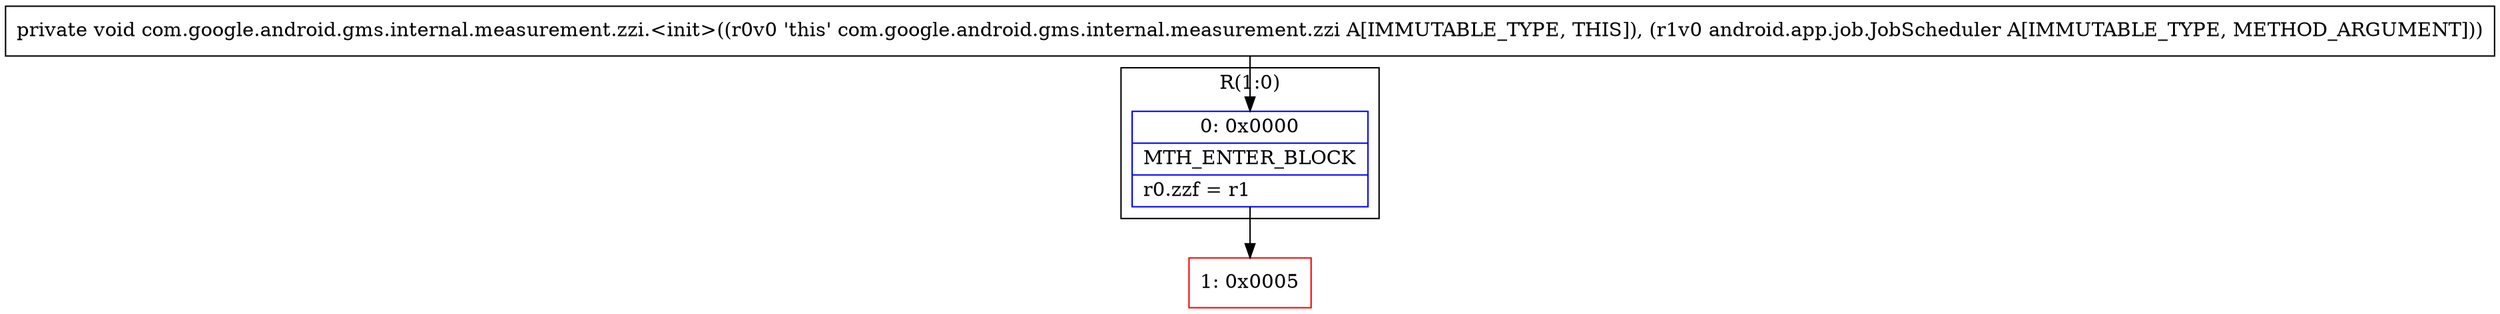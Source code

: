 digraph "CFG forcom.google.android.gms.internal.measurement.zzi.\<init\>(Landroid\/app\/job\/JobScheduler;)V" {
subgraph cluster_Region_303497157 {
label = "R(1:0)";
node [shape=record,color=blue];
Node_0 [shape=record,label="{0\:\ 0x0000|MTH_ENTER_BLOCK\l|r0.zzf = r1\l}"];
}
Node_1 [shape=record,color=red,label="{1\:\ 0x0005}"];
MethodNode[shape=record,label="{private void com.google.android.gms.internal.measurement.zzi.\<init\>((r0v0 'this' com.google.android.gms.internal.measurement.zzi A[IMMUTABLE_TYPE, THIS]), (r1v0 android.app.job.JobScheduler A[IMMUTABLE_TYPE, METHOD_ARGUMENT])) }"];
MethodNode -> Node_0;
Node_0 -> Node_1;
}


